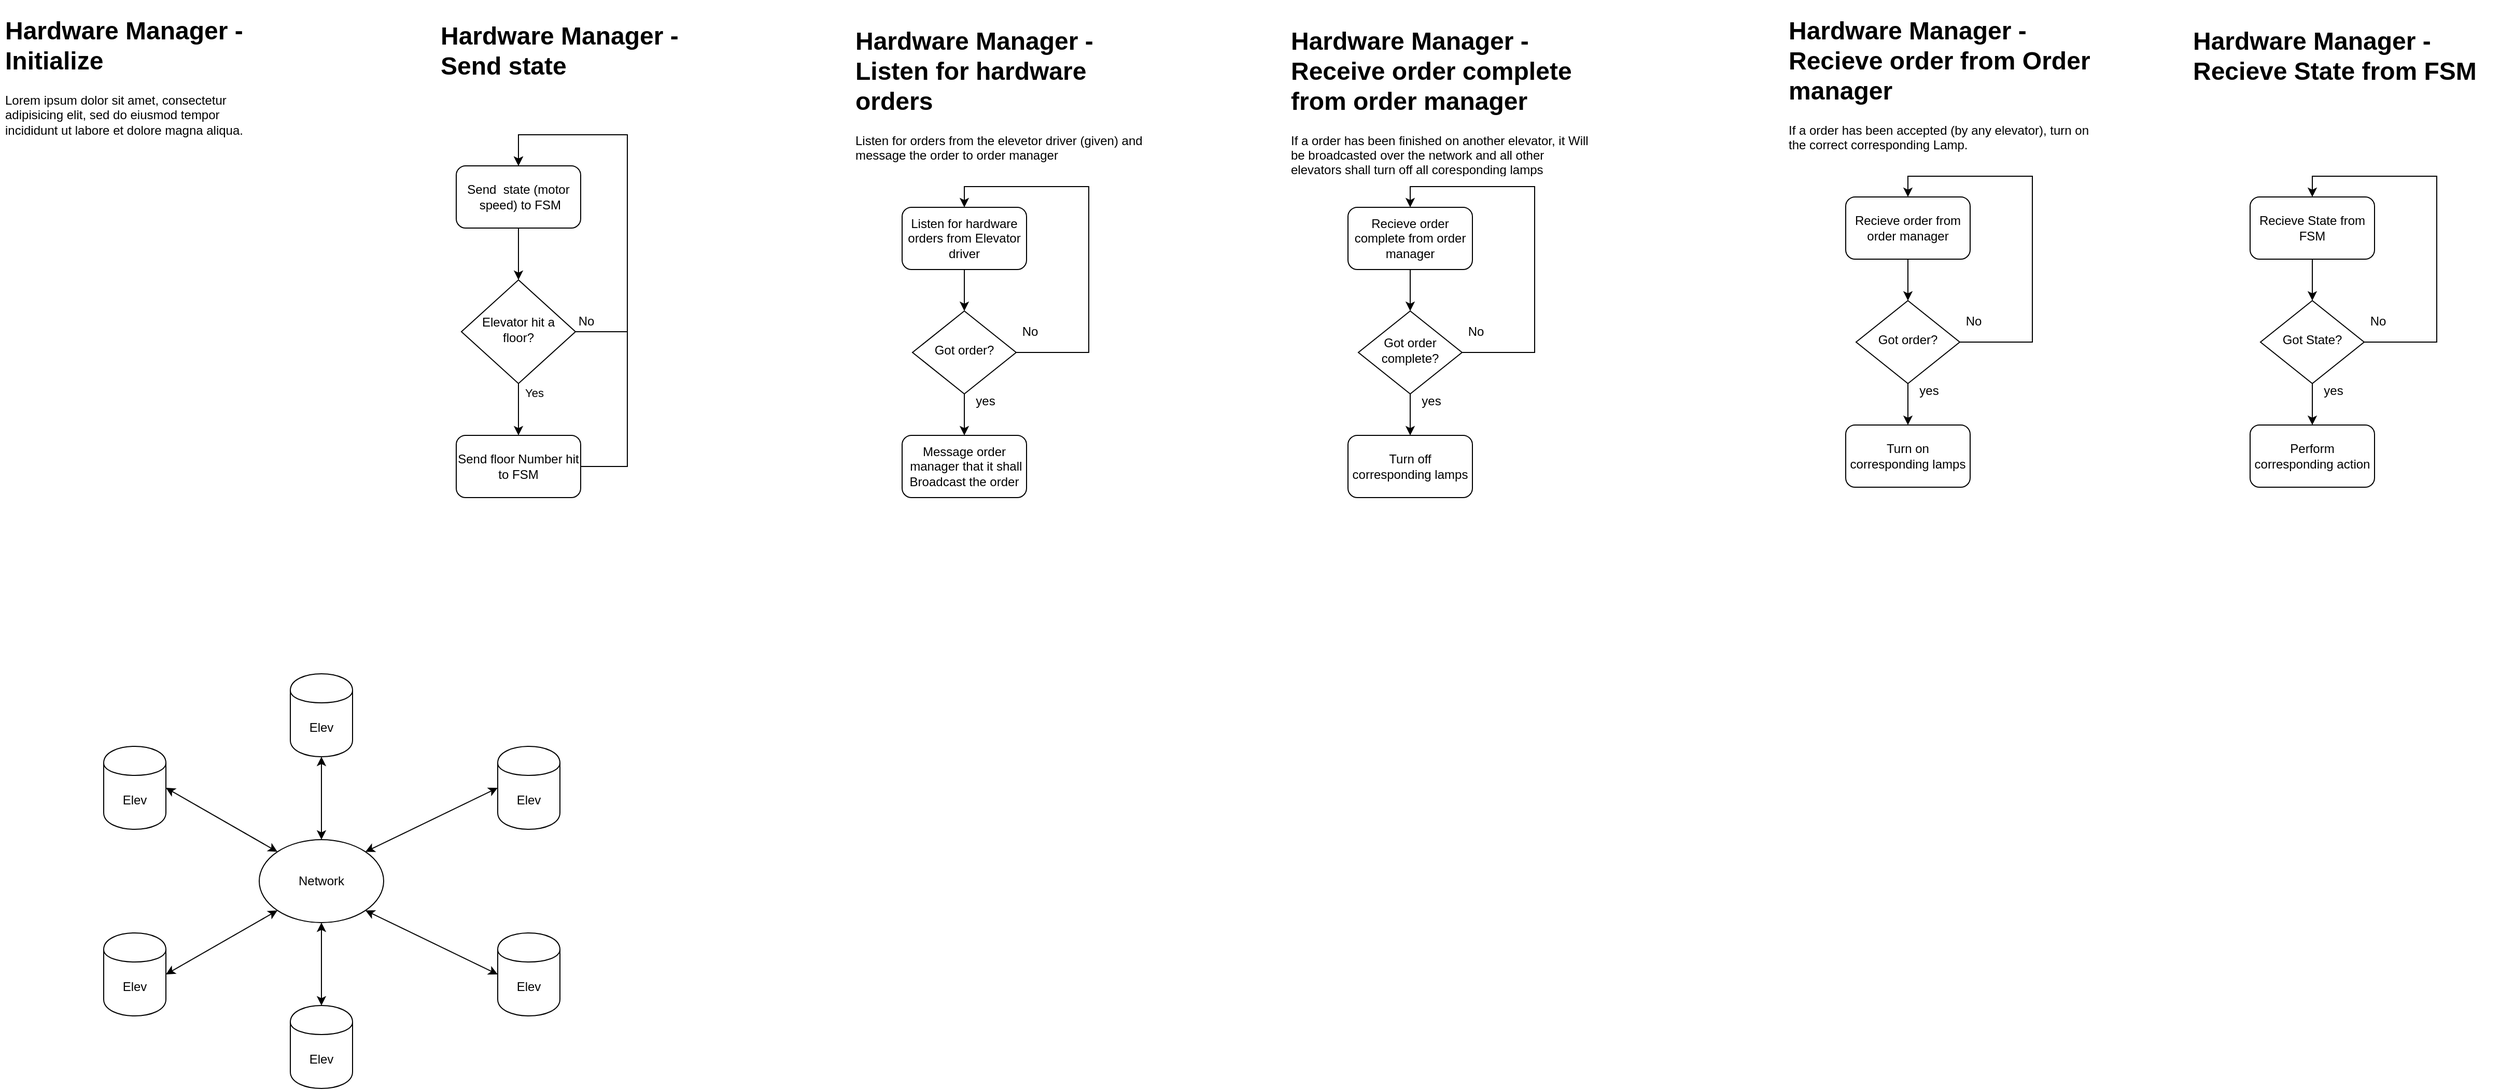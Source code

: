 <mxfile version="12.6.7" type="device"><diagram id="C5RBs43oDa-KdzZeNtuy" name="Page-1"><mxGraphModel dx="1577" dy="942" grid="1" gridSize="10" guides="1" tooltips="1" connect="1" arrows="1" fold="1" page="1" pageScale="1" pageWidth="827" pageHeight="1169" math="0" shadow="0"><root><mxCell id="WIyWlLk6GJQsqaUBKTNV-0"/><mxCell id="WIyWlLk6GJQsqaUBKTNV-1" parent="WIyWlLk6GJQsqaUBKTNV-0"/><mxCell id="76rt-XCjgY6OG5Y0MCDR-4" value="" style="edgeStyle=orthogonalEdgeStyle;rounded=0;orthogonalLoop=1;jettySize=auto;html=1;" edge="1" parent="WIyWlLk6GJQsqaUBKTNV-1" source="WIyWlLk6GJQsqaUBKTNV-3" target="WIyWlLk6GJQsqaUBKTNV-6"><mxGeometry relative="1" as="geometry"/></mxCell><mxCell id="WIyWlLk6GJQsqaUBKTNV-3" value="Listen for hardware orders from Elevator driver" style="rounded=1;whiteSpace=wrap;html=1;fontSize=12;glass=0;strokeWidth=1;shadow=0;" parent="WIyWlLk6GJQsqaUBKTNV-1" vertex="1"><mxGeometry x="910" y="200" width="120" height="60" as="geometry"/></mxCell><mxCell id="76rt-XCjgY6OG5Y0MCDR-6" value="" style="edgeStyle=orthogonalEdgeStyle;rounded=0;orthogonalLoop=1;jettySize=auto;html=1;" edge="1" parent="WIyWlLk6GJQsqaUBKTNV-1" source="WIyWlLk6GJQsqaUBKTNV-6" target="76rt-XCjgY6OG5Y0MCDR-5"><mxGeometry relative="1" as="geometry"/></mxCell><mxCell id="76rt-XCjgY6OG5Y0MCDR-9" value="yes" style="text;html=1;align=center;verticalAlign=middle;resizable=0;points=[];labelBackgroundColor=#ffffff;" vertex="1" connectable="0" parent="76rt-XCjgY6OG5Y0MCDR-6"><mxGeometry x="-0.655" relative="1" as="geometry"><mxPoint x="20" as="offset"/></mxGeometry></mxCell><mxCell id="76rt-XCjgY6OG5Y0MCDR-7" style="edgeStyle=orthogonalEdgeStyle;rounded=0;orthogonalLoop=1;jettySize=auto;html=1;entryX=0.5;entryY=0;entryDx=0;entryDy=0;" edge="1" parent="WIyWlLk6GJQsqaUBKTNV-1" source="WIyWlLk6GJQsqaUBKTNV-6" target="WIyWlLk6GJQsqaUBKTNV-3"><mxGeometry relative="1" as="geometry"><Array as="points"><mxPoint x="1090" y="340"/><mxPoint x="1090" y="180"/><mxPoint x="970" y="180"/></Array></mxGeometry></mxCell><mxCell id="76rt-XCjgY6OG5Y0MCDR-8" value="No" style="text;html=1;align=center;verticalAlign=middle;resizable=0;points=[];labelBackgroundColor=#ffffff;" vertex="1" connectable="0" parent="76rt-XCjgY6OG5Y0MCDR-7"><mxGeometry x="-0.926" relative="1" as="geometry"><mxPoint x="-0.7" y="-20" as="offset"/></mxGeometry></mxCell><mxCell id="WIyWlLk6GJQsqaUBKTNV-6" value="Got order?" style="rhombus;whiteSpace=wrap;html=1;shadow=0;fontFamily=Helvetica;fontSize=12;align=center;strokeWidth=1;spacing=6;spacingTop=-4;" parent="WIyWlLk6GJQsqaUBKTNV-1" vertex="1"><mxGeometry x="920" y="300" width="100" height="80" as="geometry"/></mxCell><mxCell id="76rt-XCjgY6OG5Y0MCDR-0" value="&lt;h1&gt;Hardware Manager - Initialize&lt;/h1&gt;&lt;p&gt;Lorem ipsum dolor sit amet, consectetur adipisicing elit, sed do eiusmod tempor incididunt ut labore et dolore magna aliqua.&lt;/p&gt;" style="text;html=1;strokeColor=none;fillColor=none;spacing=5;spacingTop=-20;whiteSpace=wrap;overflow=hidden;rounded=0;" vertex="1" parent="WIyWlLk6GJQsqaUBKTNV-1"><mxGeometry x="40" y="10" width="260" height="140" as="geometry"/></mxCell><mxCell id="76rt-XCjgY6OG5Y0MCDR-3" value="&lt;h1&gt;Hardware Manager - Listen for hardware orders&lt;/h1&gt;&lt;p&gt;Listen for orders from the elevetor driver (given) and message the order to order manager&lt;/p&gt;" style="text;html=1;strokeColor=none;fillColor=none;spacing=5;spacingTop=-20;whiteSpace=wrap;overflow=hidden;rounded=0;" vertex="1" parent="WIyWlLk6GJQsqaUBKTNV-1"><mxGeometry x="860" y="20" width="290" height="140" as="geometry"/></mxCell><mxCell id="76rt-XCjgY6OG5Y0MCDR-5" value="Message order &amp;nbsp;manager that it shall Broadcast the order" style="rounded=1;whiteSpace=wrap;html=1;fontSize=12;glass=0;strokeWidth=1;shadow=0;" vertex="1" parent="WIyWlLk6GJQsqaUBKTNV-1"><mxGeometry x="910" y="420" width="120" height="60" as="geometry"/></mxCell><mxCell id="76rt-XCjgY6OG5Y0MCDR-10" value="&lt;h1&gt;Hardware Manager - Receive order complete from order manager&lt;/h1&gt;&lt;p&gt;If a order has been finished on another elevator, it Will be broadcasted over the network and all other elevators shall turn off all coresponding lamps&lt;/p&gt;" style="text;html=1;strokeColor=none;fillColor=none;spacing=5;spacingTop=-20;whiteSpace=wrap;overflow=hidden;rounded=0;" vertex="1" parent="WIyWlLk6GJQsqaUBKTNV-1"><mxGeometry x="1280" y="20" width="300" height="150" as="geometry"/></mxCell><mxCell id="76rt-XCjgY6OG5Y0MCDR-12" value="" style="edgeStyle=orthogonalEdgeStyle;rounded=0;orthogonalLoop=1;jettySize=auto;html=1;" edge="1" parent="WIyWlLk6GJQsqaUBKTNV-1" source="76rt-XCjgY6OG5Y0MCDR-13" target="76rt-XCjgY6OG5Y0MCDR-18"><mxGeometry relative="1" as="geometry"/></mxCell><mxCell id="76rt-XCjgY6OG5Y0MCDR-13" value="Recieve order complete from order manager" style="rounded=1;whiteSpace=wrap;html=1;fontSize=12;glass=0;strokeWidth=1;shadow=0;" vertex="1" parent="WIyWlLk6GJQsqaUBKTNV-1"><mxGeometry x="1340" y="200" width="120" height="60" as="geometry"/></mxCell><mxCell id="76rt-XCjgY6OG5Y0MCDR-14" value="" style="edgeStyle=orthogonalEdgeStyle;rounded=0;orthogonalLoop=1;jettySize=auto;html=1;" edge="1" parent="WIyWlLk6GJQsqaUBKTNV-1" source="76rt-XCjgY6OG5Y0MCDR-18" target="76rt-XCjgY6OG5Y0MCDR-19"><mxGeometry relative="1" as="geometry"/></mxCell><mxCell id="76rt-XCjgY6OG5Y0MCDR-15" value="yes" style="text;html=1;align=center;verticalAlign=middle;resizable=0;points=[];labelBackgroundColor=#ffffff;" vertex="1" connectable="0" parent="76rt-XCjgY6OG5Y0MCDR-14"><mxGeometry x="-0.655" relative="1" as="geometry"><mxPoint x="20" as="offset"/></mxGeometry></mxCell><mxCell id="76rt-XCjgY6OG5Y0MCDR-16" style="edgeStyle=orthogonalEdgeStyle;rounded=0;orthogonalLoop=1;jettySize=auto;html=1;entryX=0.5;entryY=0;entryDx=0;entryDy=0;" edge="1" parent="WIyWlLk6GJQsqaUBKTNV-1" source="76rt-XCjgY6OG5Y0MCDR-18" target="76rt-XCjgY6OG5Y0MCDR-13"><mxGeometry relative="1" as="geometry"><Array as="points"><mxPoint x="1520" y="340"/><mxPoint x="1520" y="180"/><mxPoint x="1400" y="180"/></Array></mxGeometry></mxCell><mxCell id="76rt-XCjgY6OG5Y0MCDR-17" value="No" style="text;html=1;align=center;verticalAlign=middle;resizable=0;points=[];labelBackgroundColor=#ffffff;" vertex="1" connectable="0" parent="76rt-XCjgY6OG5Y0MCDR-16"><mxGeometry x="-0.926" relative="1" as="geometry"><mxPoint x="-0.7" y="-20" as="offset"/></mxGeometry></mxCell><mxCell id="76rt-XCjgY6OG5Y0MCDR-18" value="Got order complete?" style="rhombus;whiteSpace=wrap;html=1;shadow=0;fontFamily=Helvetica;fontSize=12;align=center;strokeWidth=1;spacing=6;spacingTop=-4;" vertex="1" parent="WIyWlLk6GJQsqaUBKTNV-1"><mxGeometry x="1350" y="300" width="100" height="80" as="geometry"/></mxCell><mxCell id="76rt-XCjgY6OG5Y0MCDR-19" value="Turn off corresponding lamps" style="rounded=1;whiteSpace=wrap;html=1;fontSize=12;glass=0;strokeWidth=1;shadow=0;" vertex="1" parent="WIyWlLk6GJQsqaUBKTNV-1"><mxGeometry x="1340" y="420" width="120" height="60" as="geometry"/></mxCell><mxCell id="76rt-XCjgY6OG5Y0MCDR-20" value="&lt;h1&gt;Hardware Manager - Recieve order from Order manager&lt;/h1&gt;&lt;div&gt;If a order has been accepted (by any elevator), turn on the correct corresponding Lamp.&lt;/div&gt;" style="text;html=1;strokeColor=none;fillColor=none;spacing=5;spacingTop=-20;whiteSpace=wrap;overflow=hidden;rounded=0;" vertex="1" parent="WIyWlLk6GJQsqaUBKTNV-1"><mxGeometry x="1760" y="10" width="300" height="150" as="geometry"/></mxCell><mxCell id="76rt-XCjgY6OG5Y0MCDR-21" value="" style="edgeStyle=orthogonalEdgeStyle;rounded=0;orthogonalLoop=1;jettySize=auto;html=1;" edge="1" parent="WIyWlLk6GJQsqaUBKTNV-1" source="76rt-XCjgY6OG5Y0MCDR-22" target="76rt-XCjgY6OG5Y0MCDR-27"><mxGeometry relative="1" as="geometry"/></mxCell><mxCell id="76rt-XCjgY6OG5Y0MCDR-22" value="Recieve order from order manager" style="rounded=1;whiteSpace=wrap;html=1;fontSize=12;glass=0;strokeWidth=1;shadow=0;" vertex="1" parent="WIyWlLk6GJQsqaUBKTNV-1"><mxGeometry x="1820" y="190" width="120" height="60" as="geometry"/></mxCell><mxCell id="76rt-XCjgY6OG5Y0MCDR-23" value="" style="edgeStyle=orthogonalEdgeStyle;rounded=0;orthogonalLoop=1;jettySize=auto;html=1;" edge="1" parent="WIyWlLk6GJQsqaUBKTNV-1" source="76rt-XCjgY6OG5Y0MCDR-27" target="76rt-XCjgY6OG5Y0MCDR-28"><mxGeometry relative="1" as="geometry"/></mxCell><mxCell id="76rt-XCjgY6OG5Y0MCDR-24" value="yes" style="text;html=1;align=center;verticalAlign=middle;resizable=0;points=[];labelBackgroundColor=#ffffff;" vertex="1" connectable="0" parent="76rt-XCjgY6OG5Y0MCDR-23"><mxGeometry x="-0.655" relative="1" as="geometry"><mxPoint x="20" as="offset"/></mxGeometry></mxCell><mxCell id="76rt-XCjgY6OG5Y0MCDR-25" style="edgeStyle=orthogonalEdgeStyle;rounded=0;orthogonalLoop=1;jettySize=auto;html=1;entryX=0.5;entryY=0;entryDx=0;entryDy=0;" edge="1" parent="WIyWlLk6GJQsqaUBKTNV-1" source="76rt-XCjgY6OG5Y0MCDR-27" target="76rt-XCjgY6OG5Y0MCDR-22"><mxGeometry relative="1" as="geometry"><Array as="points"><mxPoint x="2000" y="330"/><mxPoint x="2000" y="170"/><mxPoint x="1880" y="170"/></Array></mxGeometry></mxCell><mxCell id="76rt-XCjgY6OG5Y0MCDR-26" value="No" style="text;html=1;align=center;verticalAlign=middle;resizable=0;points=[];labelBackgroundColor=#ffffff;" vertex="1" connectable="0" parent="76rt-XCjgY6OG5Y0MCDR-25"><mxGeometry x="-0.926" relative="1" as="geometry"><mxPoint x="-0.7" y="-20" as="offset"/></mxGeometry></mxCell><mxCell id="76rt-XCjgY6OG5Y0MCDR-27" value="Got order?" style="rhombus;whiteSpace=wrap;html=1;shadow=0;fontFamily=Helvetica;fontSize=12;align=center;strokeWidth=1;spacing=6;spacingTop=-4;" vertex="1" parent="WIyWlLk6GJQsqaUBKTNV-1"><mxGeometry x="1830" y="290" width="100" height="80" as="geometry"/></mxCell><mxCell id="76rt-XCjgY6OG5Y0MCDR-28" value="Turn on corresponding lamps" style="rounded=1;whiteSpace=wrap;html=1;fontSize=12;glass=0;strokeWidth=1;shadow=0;" vertex="1" parent="WIyWlLk6GJQsqaUBKTNV-1"><mxGeometry x="1820" y="410" width="120" height="60" as="geometry"/></mxCell><mxCell id="76rt-XCjgY6OG5Y0MCDR-29" value="&lt;h1&gt;Hardware Manager - Send state&lt;/h1&gt;&lt;h1&gt;&lt;br&gt;&lt;/h1&gt;" style="text;html=1;strokeColor=none;fillColor=none;spacing=5;spacingTop=-20;whiteSpace=wrap;overflow=hidden;rounded=0;" vertex="1" parent="WIyWlLk6GJQsqaUBKTNV-1"><mxGeometry x="460" y="15" width="290" height="140" as="geometry"/></mxCell><mxCell id="76rt-XCjgY6OG5Y0MCDR-43" value="" style="edgeStyle=orthogonalEdgeStyle;rounded=0;orthogonalLoop=1;jettySize=auto;html=1;" edge="1" parent="WIyWlLk6GJQsqaUBKTNV-1" source="76rt-XCjgY6OG5Y0MCDR-30" target="76rt-XCjgY6OG5Y0MCDR-39"><mxGeometry relative="1" as="geometry"/></mxCell><mxCell id="76rt-XCjgY6OG5Y0MCDR-30" value="Send &amp;nbsp;state (motor &amp;nbsp;speed) to FSM" style="rounded=1;whiteSpace=wrap;html=1;fontSize=12;glass=0;strokeWidth=1;shadow=0;" vertex="1" parent="WIyWlLk6GJQsqaUBKTNV-1"><mxGeometry x="480" y="160" width="120" height="60" as="geometry"/></mxCell><mxCell id="76rt-XCjgY6OG5Y0MCDR-44" style="edgeStyle=orthogonalEdgeStyle;rounded=0;orthogonalLoop=1;jettySize=auto;html=1;entryX=0.5;entryY=0;entryDx=0;entryDy=0;" edge="1" parent="WIyWlLk6GJQsqaUBKTNV-1" source="76rt-XCjgY6OG5Y0MCDR-39" target="76rt-XCjgY6OG5Y0MCDR-30"><mxGeometry relative="1" as="geometry"><Array as="points"><mxPoint x="645" y="320"/><mxPoint x="645" y="130"/><mxPoint x="540" y="130"/></Array></mxGeometry></mxCell><mxCell id="76rt-XCjgY6OG5Y0MCDR-48" value="No" style="text;html=1;align=center;verticalAlign=middle;resizable=0;points=[];labelBackgroundColor=#ffffff;" vertex="1" connectable="0" parent="76rt-XCjgY6OG5Y0MCDR-44"><mxGeometry x="-0.893" y="-5" relative="1" as="geometry"><mxPoint x="-9.94" y="-15.06" as="offset"/></mxGeometry></mxCell><mxCell id="76rt-XCjgY6OG5Y0MCDR-46" value="Yes" style="edgeStyle=orthogonalEdgeStyle;rounded=0;orthogonalLoop=1;jettySize=auto;html=1;" edge="1" parent="WIyWlLk6GJQsqaUBKTNV-1" source="76rt-XCjgY6OG5Y0MCDR-39" target="76rt-XCjgY6OG5Y0MCDR-45"><mxGeometry x="-0.6" y="15" relative="1" as="geometry"><mxPoint y="-1" as="offset"/></mxGeometry></mxCell><mxCell id="76rt-XCjgY6OG5Y0MCDR-39" value="Elevator hit a floor?" style="rhombus;whiteSpace=wrap;html=1;shadow=0;fontFamily=Helvetica;fontSize=12;align=center;strokeWidth=1;spacing=6;spacingTop=-4;" vertex="1" parent="WIyWlLk6GJQsqaUBKTNV-1"><mxGeometry x="485" y="270" width="110" height="100" as="geometry"/></mxCell><mxCell id="76rt-XCjgY6OG5Y0MCDR-47" style="edgeStyle=orthogonalEdgeStyle;rounded=0;orthogonalLoop=1;jettySize=auto;html=1;entryX=0.5;entryY=0;entryDx=0;entryDy=0;" edge="1" parent="WIyWlLk6GJQsqaUBKTNV-1" source="76rt-XCjgY6OG5Y0MCDR-45" target="76rt-XCjgY6OG5Y0MCDR-30"><mxGeometry relative="1" as="geometry"><Array as="points"><mxPoint x="645" y="450"/><mxPoint x="645" y="130"/><mxPoint x="540" y="130"/></Array></mxGeometry></mxCell><mxCell id="76rt-XCjgY6OG5Y0MCDR-45" value="Send floor Number hit to FSM" style="rounded=1;whiteSpace=wrap;html=1;fontSize=12;glass=0;strokeWidth=1;shadow=0;" vertex="1" parent="WIyWlLk6GJQsqaUBKTNV-1"><mxGeometry x="480" y="420" width="120" height="60" as="geometry"/></mxCell><mxCell id="76rt-XCjgY6OG5Y0MCDR-49" value="&lt;h1&gt;Hardware Manager - Recieve State from FSM&lt;/h1&gt;&lt;div&gt;&lt;br&gt;&lt;/div&gt;" style="text;html=1;strokeColor=none;fillColor=none;spacing=5;spacingTop=-20;whiteSpace=wrap;overflow=hidden;rounded=0;" vertex="1" parent="WIyWlLk6GJQsqaUBKTNV-1"><mxGeometry x="2150" y="20" width="300" height="150" as="geometry"/></mxCell><mxCell id="76rt-XCjgY6OG5Y0MCDR-50" value="" style="edgeStyle=orthogonalEdgeStyle;rounded=0;orthogonalLoop=1;jettySize=auto;html=1;" edge="1" parent="WIyWlLk6GJQsqaUBKTNV-1" source="76rt-XCjgY6OG5Y0MCDR-51" target="76rt-XCjgY6OG5Y0MCDR-56"><mxGeometry relative="1" as="geometry"/></mxCell><mxCell id="76rt-XCjgY6OG5Y0MCDR-51" value="Recieve State from FSM" style="rounded=1;whiteSpace=wrap;html=1;fontSize=12;glass=0;strokeWidth=1;shadow=0;" vertex="1" parent="WIyWlLk6GJQsqaUBKTNV-1"><mxGeometry x="2210" y="190" width="120" height="60" as="geometry"/></mxCell><mxCell id="76rt-XCjgY6OG5Y0MCDR-52" value="" style="edgeStyle=orthogonalEdgeStyle;rounded=0;orthogonalLoop=1;jettySize=auto;html=1;" edge="1" parent="WIyWlLk6GJQsqaUBKTNV-1" source="76rt-XCjgY6OG5Y0MCDR-56" target="76rt-XCjgY6OG5Y0MCDR-57"><mxGeometry relative="1" as="geometry"/></mxCell><mxCell id="76rt-XCjgY6OG5Y0MCDR-53" value="yes" style="text;html=1;align=center;verticalAlign=middle;resizable=0;points=[];labelBackgroundColor=#ffffff;" vertex="1" connectable="0" parent="76rt-XCjgY6OG5Y0MCDR-52"><mxGeometry x="-0.655" relative="1" as="geometry"><mxPoint x="20" as="offset"/></mxGeometry></mxCell><mxCell id="76rt-XCjgY6OG5Y0MCDR-54" style="edgeStyle=orthogonalEdgeStyle;rounded=0;orthogonalLoop=1;jettySize=auto;html=1;entryX=0.5;entryY=0;entryDx=0;entryDy=0;" edge="1" parent="WIyWlLk6GJQsqaUBKTNV-1" source="76rt-XCjgY6OG5Y0MCDR-56" target="76rt-XCjgY6OG5Y0MCDR-51"><mxGeometry relative="1" as="geometry"><Array as="points"><mxPoint x="2390" y="330"/><mxPoint x="2390" y="170"/><mxPoint x="2270" y="170"/></Array></mxGeometry></mxCell><mxCell id="76rt-XCjgY6OG5Y0MCDR-55" value="No" style="text;html=1;align=center;verticalAlign=middle;resizable=0;points=[];labelBackgroundColor=#ffffff;" vertex="1" connectable="0" parent="76rt-XCjgY6OG5Y0MCDR-54"><mxGeometry x="-0.926" relative="1" as="geometry"><mxPoint x="-0.7" y="-20" as="offset"/></mxGeometry></mxCell><mxCell id="76rt-XCjgY6OG5Y0MCDR-56" value="Got State?" style="rhombus;whiteSpace=wrap;html=1;shadow=0;fontFamily=Helvetica;fontSize=12;align=center;strokeWidth=1;spacing=6;spacingTop=-4;" vertex="1" parent="WIyWlLk6GJQsqaUBKTNV-1"><mxGeometry x="2220" y="290" width="100" height="80" as="geometry"/></mxCell><mxCell id="76rt-XCjgY6OG5Y0MCDR-57" value="Perform corresponding action" style="rounded=1;whiteSpace=wrap;html=1;fontSize=12;glass=0;strokeWidth=1;shadow=0;" vertex="1" parent="WIyWlLk6GJQsqaUBKTNV-1"><mxGeometry x="2210" y="410" width="120" height="60" as="geometry"/></mxCell><mxCell id="76rt-XCjgY6OG5Y0MCDR-58" value="Network" style="ellipse;whiteSpace=wrap;html=1;" vertex="1" parent="WIyWlLk6GJQsqaUBKTNV-1"><mxGeometry x="290" y="810" width="120" height="80" as="geometry"/></mxCell><mxCell id="76rt-XCjgY6OG5Y0MCDR-59" value="Elev" style="shape=cylinder;whiteSpace=wrap;html=1;boundedLbl=1;backgroundOutline=1;" vertex="1" parent="WIyWlLk6GJQsqaUBKTNV-1"><mxGeometry x="140" y="720" width="60" height="80" as="geometry"/></mxCell><mxCell id="76rt-XCjgY6OG5Y0MCDR-60" value="Elev" style="shape=cylinder;whiteSpace=wrap;html=1;boundedLbl=1;backgroundOutline=1;" vertex="1" parent="WIyWlLk6GJQsqaUBKTNV-1"><mxGeometry x="140" y="900" width="60" height="80" as="geometry"/></mxCell><mxCell id="76rt-XCjgY6OG5Y0MCDR-61" value="Elev" style="shape=cylinder;whiteSpace=wrap;html=1;boundedLbl=1;backgroundOutline=1;" vertex="1" parent="WIyWlLk6GJQsqaUBKTNV-1"><mxGeometry x="520" y="900" width="60" height="80" as="geometry"/></mxCell><mxCell id="76rt-XCjgY6OG5Y0MCDR-62" value="Elev" style="shape=cylinder;whiteSpace=wrap;html=1;boundedLbl=1;backgroundOutline=1;" vertex="1" parent="WIyWlLk6GJQsqaUBKTNV-1"><mxGeometry x="520" y="720" width="60" height="80" as="geometry"/></mxCell><mxCell id="76rt-XCjgY6OG5Y0MCDR-63" value="Elev" style="shape=cylinder;whiteSpace=wrap;html=1;boundedLbl=1;backgroundOutline=1;" vertex="1" parent="WIyWlLk6GJQsqaUBKTNV-1"><mxGeometry x="320" y="970" width="60" height="80" as="geometry"/></mxCell><mxCell id="76rt-XCjgY6OG5Y0MCDR-65" value="Elev" style="shape=cylinder;whiteSpace=wrap;html=1;boundedLbl=1;backgroundOutline=1;" vertex="1" parent="WIyWlLk6GJQsqaUBKTNV-1"><mxGeometry x="320" y="650" width="60" height="80" as="geometry"/></mxCell><mxCell id="76rt-XCjgY6OG5Y0MCDR-66" value="" style="endArrow=classic;startArrow=classic;html=1;entryX=0.5;entryY=1;entryDx=0;entryDy=0;exitX=0.5;exitY=0;exitDx=0;exitDy=0;" edge="1" parent="WIyWlLk6GJQsqaUBKTNV-1" source="76rt-XCjgY6OG5Y0MCDR-58" target="76rt-XCjgY6OG5Y0MCDR-65"><mxGeometry width="50" height="50" relative="1" as="geometry"><mxPoint x="290" y="800" as="sourcePoint"/><mxPoint x="340" y="750" as="targetPoint"/></mxGeometry></mxCell><mxCell id="76rt-XCjgY6OG5Y0MCDR-67" value="" style="endArrow=classic;startArrow=classic;html=1;entryX=0.5;entryY=1;entryDx=0;entryDy=0;exitX=0.5;exitY=0;exitDx=0;exitDy=0;" edge="1" parent="WIyWlLk6GJQsqaUBKTNV-1" source="76rt-XCjgY6OG5Y0MCDR-63" target="76rt-XCjgY6OG5Y0MCDR-58"><mxGeometry width="50" height="50" relative="1" as="geometry"><mxPoint x="40" y="1120" as="sourcePoint"/><mxPoint x="90" y="1070" as="targetPoint"/></mxGeometry></mxCell><mxCell id="76rt-XCjgY6OG5Y0MCDR-68" value="" style="endArrow=classic;startArrow=classic;html=1;exitX=1;exitY=0;exitDx=0;exitDy=0;entryX=0;entryY=0.5;entryDx=0;entryDy=0;" edge="1" parent="WIyWlLk6GJQsqaUBKTNV-1" source="76rt-XCjgY6OG5Y0MCDR-58" target="76rt-XCjgY6OG5Y0MCDR-62"><mxGeometry width="50" height="50" relative="1" as="geometry"><mxPoint x="470" y="830" as="sourcePoint"/><mxPoint x="520" y="780" as="targetPoint"/></mxGeometry></mxCell><mxCell id="76rt-XCjgY6OG5Y0MCDR-69" value="" style="endArrow=classic;startArrow=classic;html=1;entryX=1;entryY=1;entryDx=0;entryDy=0;exitX=0;exitY=0.5;exitDx=0;exitDy=0;" edge="1" parent="WIyWlLk6GJQsqaUBKTNV-1" source="76rt-XCjgY6OG5Y0MCDR-61" target="76rt-XCjgY6OG5Y0MCDR-58"><mxGeometry width="50" height="50" relative="1" as="geometry"><mxPoint x="40" y="1120" as="sourcePoint"/><mxPoint x="90" y="1070" as="targetPoint"/></mxGeometry></mxCell><mxCell id="76rt-XCjgY6OG5Y0MCDR-70" value="" style="endArrow=classic;startArrow=classic;html=1;entryX=0;entryY=1;entryDx=0;entryDy=0;exitX=1;exitY=0.5;exitDx=0;exitDy=0;" edge="1" parent="WIyWlLk6GJQsqaUBKTNV-1" source="76rt-XCjgY6OG5Y0MCDR-60" target="76rt-XCjgY6OG5Y0MCDR-58"><mxGeometry width="50" height="50" relative="1" as="geometry"><mxPoint x="40" y="1120" as="sourcePoint"/><mxPoint x="90" y="1070" as="targetPoint"/></mxGeometry></mxCell><mxCell id="76rt-XCjgY6OG5Y0MCDR-71" value="" style="endArrow=classic;startArrow=classic;html=1;entryX=0;entryY=0;entryDx=0;entryDy=0;exitX=1;exitY=0.5;exitDx=0;exitDy=0;" edge="1" parent="WIyWlLk6GJQsqaUBKTNV-1" source="76rt-XCjgY6OG5Y0MCDR-59" target="76rt-XCjgY6OG5Y0MCDR-58"><mxGeometry width="50" height="50" relative="1" as="geometry"><mxPoint x="40" y="1120" as="sourcePoint"/><mxPoint x="90" y="1070" as="targetPoint"/></mxGeometry></mxCell></root></mxGraphModel></diagram></mxfile>